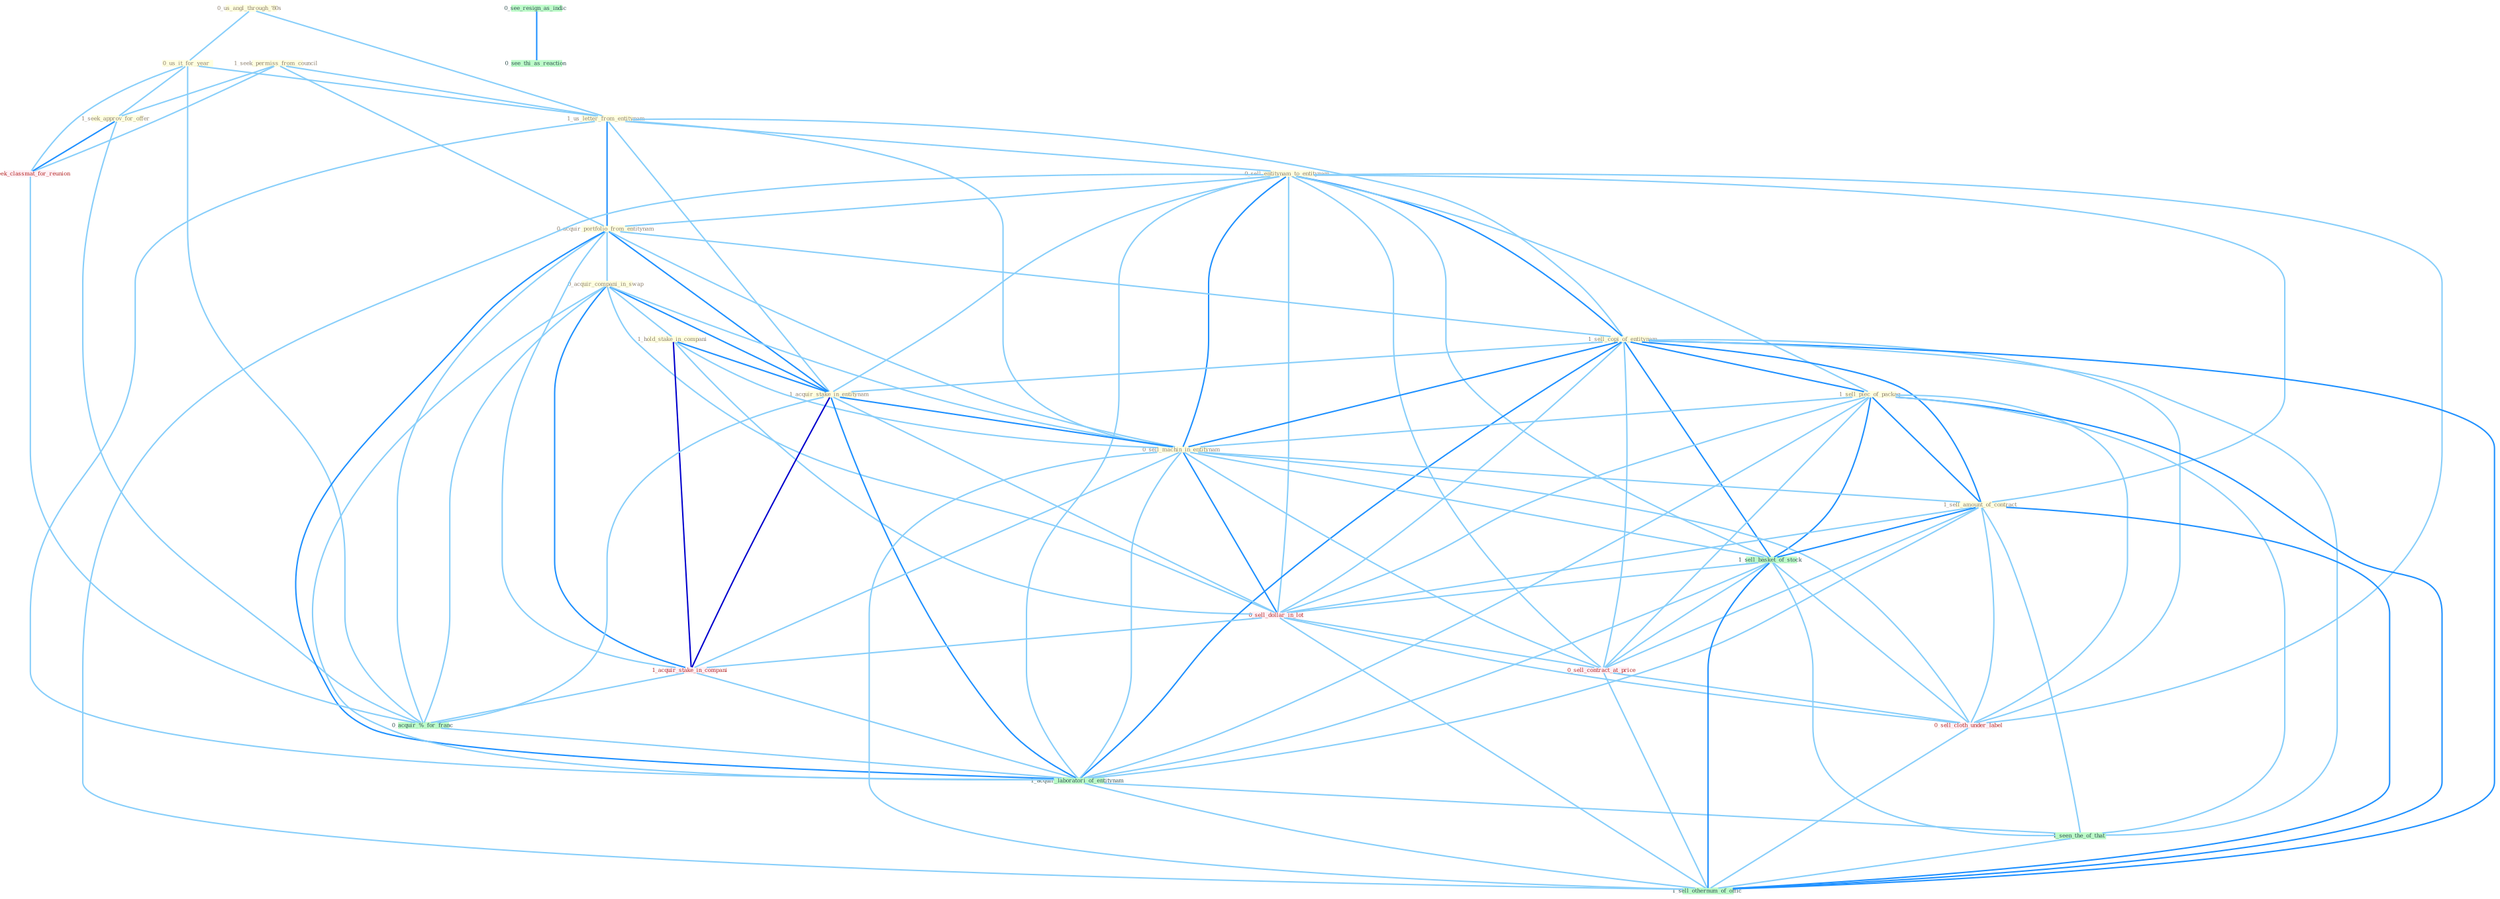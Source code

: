 Graph G{ 
    node
    [shape=polygon,style=filled,width=.5,height=.06,color="#BDFCC9",fixedsize=true,fontsize=4,
    fontcolor="#2f4f4f"];
    {node
    [color="#ffffe0", fontcolor="#8b7d6b"] "0_us_angl_through_'80s " "1_seek_permiss_from_council " "0_us_it_for_year " "1_seek_approv_for_offer " "1_us_letter_from_entitynam " "0_sell_entitynam_to_entitynam " "0_acquir_portfolio_from_entitynam " "0_acquir_compani_in_swap " "1_hold_stake_in_compani " "1_sell_copi_of_entitynam " "1_acquir_stake_in_entitynam " "1_sell_piec_of_packag " "0_sell_machin_in_entitynam " "1_sell_amount_of_contract "}
{node [color="#fff0f5", fontcolor="#b22222"] "0_seek_classmat_for_reunion " "0_sell_dollar_in_lot " "1_acquir_stake_in_compani " "0_sell_contract_at_price " "0_sell_cloth_under_label "}
edge [color="#B0E2FF"];

	"0_us_angl_through_'80s " -- "0_us_it_for_year " [w="1", color="#87cefa" ];
	"0_us_angl_through_'80s " -- "1_us_letter_from_entitynam " [w="1", color="#87cefa" ];
	"1_seek_permiss_from_council " -- "1_seek_approv_for_offer " [w="1", color="#87cefa" ];
	"1_seek_permiss_from_council " -- "1_us_letter_from_entitynam " [w="1", color="#87cefa" ];
	"1_seek_permiss_from_council " -- "0_acquir_portfolio_from_entitynam " [w="1", color="#87cefa" ];
	"1_seek_permiss_from_council " -- "0_seek_classmat_for_reunion " [w="1", color="#87cefa" ];
	"0_us_it_for_year " -- "1_seek_approv_for_offer " [w="1", color="#87cefa" ];
	"0_us_it_for_year " -- "1_us_letter_from_entitynam " [w="1", color="#87cefa" ];
	"0_us_it_for_year " -- "0_seek_classmat_for_reunion " [w="1", color="#87cefa" ];
	"0_us_it_for_year " -- "0_acquir_%_for_franc " [w="1", color="#87cefa" ];
	"1_seek_approv_for_offer " -- "0_seek_classmat_for_reunion " [w="2", color="#1e90ff" , len=0.8];
	"1_seek_approv_for_offer " -- "0_acquir_%_for_franc " [w="1", color="#87cefa" ];
	"1_us_letter_from_entitynam " -- "0_sell_entitynam_to_entitynam " [w="1", color="#87cefa" ];
	"1_us_letter_from_entitynam " -- "0_acquir_portfolio_from_entitynam " [w="2", color="#1e90ff" , len=0.8];
	"1_us_letter_from_entitynam " -- "1_sell_copi_of_entitynam " [w="1", color="#87cefa" ];
	"1_us_letter_from_entitynam " -- "1_acquir_stake_in_entitynam " [w="1", color="#87cefa" ];
	"1_us_letter_from_entitynam " -- "0_sell_machin_in_entitynam " [w="1", color="#87cefa" ];
	"1_us_letter_from_entitynam " -- "1_acquir_laboratori_of_entitynam " [w="1", color="#87cefa" ];
	"0_sell_entitynam_to_entitynam " -- "0_acquir_portfolio_from_entitynam " [w="1", color="#87cefa" ];
	"0_sell_entitynam_to_entitynam " -- "1_sell_copi_of_entitynam " [w="2", color="#1e90ff" , len=0.8];
	"0_sell_entitynam_to_entitynam " -- "1_acquir_stake_in_entitynam " [w="1", color="#87cefa" ];
	"0_sell_entitynam_to_entitynam " -- "1_sell_piec_of_packag " [w="1", color="#87cefa" ];
	"0_sell_entitynam_to_entitynam " -- "0_sell_machin_in_entitynam " [w="2", color="#1e90ff" , len=0.8];
	"0_sell_entitynam_to_entitynam " -- "1_sell_amount_of_contract " [w="1", color="#87cefa" ];
	"0_sell_entitynam_to_entitynam " -- "1_sell_basket_of_stock " [w="1", color="#87cefa" ];
	"0_sell_entitynam_to_entitynam " -- "0_sell_dollar_in_lot " [w="1", color="#87cefa" ];
	"0_sell_entitynam_to_entitynam " -- "0_sell_contract_at_price " [w="1", color="#87cefa" ];
	"0_sell_entitynam_to_entitynam " -- "1_acquir_laboratori_of_entitynam " [w="1", color="#87cefa" ];
	"0_sell_entitynam_to_entitynam " -- "0_sell_cloth_under_label " [w="1", color="#87cefa" ];
	"0_sell_entitynam_to_entitynam " -- "1_sell_othernum_of_offic " [w="1", color="#87cefa" ];
	"0_acquir_portfolio_from_entitynam " -- "0_acquir_compani_in_swap " [w="1", color="#87cefa" ];
	"0_acquir_portfolio_from_entitynam " -- "1_sell_copi_of_entitynam " [w="1", color="#87cefa" ];
	"0_acquir_portfolio_from_entitynam " -- "1_acquir_stake_in_entitynam " [w="2", color="#1e90ff" , len=0.8];
	"0_acquir_portfolio_from_entitynam " -- "0_sell_machin_in_entitynam " [w="1", color="#87cefa" ];
	"0_acquir_portfolio_from_entitynam " -- "1_acquir_stake_in_compani " [w="1", color="#87cefa" ];
	"0_acquir_portfolio_from_entitynam " -- "0_acquir_%_for_franc " [w="1", color="#87cefa" ];
	"0_acquir_portfolio_from_entitynam " -- "1_acquir_laboratori_of_entitynam " [w="2", color="#1e90ff" , len=0.8];
	"0_acquir_compani_in_swap " -- "1_hold_stake_in_compani " [w="1", color="#87cefa" ];
	"0_acquir_compani_in_swap " -- "1_acquir_stake_in_entitynam " [w="2", color="#1e90ff" , len=0.8];
	"0_acquir_compani_in_swap " -- "0_sell_machin_in_entitynam " [w="1", color="#87cefa" ];
	"0_acquir_compani_in_swap " -- "0_sell_dollar_in_lot " [w="1", color="#87cefa" ];
	"0_acquir_compani_in_swap " -- "1_acquir_stake_in_compani " [w="2", color="#1e90ff" , len=0.8];
	"0_acquir_compani_in_swap " -- "0_acquir_%_for_franc " [w="1", color="#87cefa" ];
	"0_acquir_compani_in_swap " -- "1_acquir_laboratori_of_entitynam " [w="1", color="#87cefa" ];
	"1_hold_stake_in_compani " -- "1_acquir_stake_in_entitynam " [w="2", color="#1e90ff" , len=0.8];
	"1_hold_stake_in_compani " -- "0_sell_machin_in_entitynam " [w="1", color="#87cefa" ];
	"1_hold_stake_in_compani " -- "0_sell_dollar_in_lot " [w="1", color="#87cefa" ];
	"1_hold_stake_in_compani " -- "1_acquir_stake_in_compani " [w="3", color="#0000cd" , len=0.6];
	"1_sell_copi_of_entitynam " -- "1_acquir_stake_in_entitynam " [w="1", color="#87cefa" ];
	"1_sell_copi_of_entitynam " -- "1_sell_piec_of_packag " [w="2", color="#1e90ff" , len=0.8];
	"1_sell_copi_of_entitynam " -- "0_sell_machin_in_entitynam " [w="2", color="#1e90ff" , len=0.8];
	"1_sell_copi_of_entitynam " -- "1_sell_amount_of_contract " [w="2", color="#1e90ff" , len=0.8];
	"1_sell_copi_of_entitynam " -- "1_sell_basket_of_stock " [w="2", color="#1e90ff" , len=0.8];
	"1_sell_copi_of_entitynam " -- "0_sell_dollar_in_lot " [w="1", color="#87cefa" ];
	"1_sell_copi_of_entitynam " -- "0_sell_contract_at_price " [w="1", color="#87cefa" ];
	"1_sell_copi_of_entitynam " -- "1_acquir_laboratori_of_entitynam " [w="2", color="#1e90ff" , len=0.8];
	"1_sell_copi_of_entitynam " -- "0_sell_cloth_under_label " [w="1", color="#87cefa" ];
	"1_sell_copi_of_entitynam " -- "1_seen_the_of_that " [w="1", color="#87cefa" ];
	"1_sell_copi_of_entitynam " -- "1_sell_othernum_of_offic " [w="2", color="#1e90ff" , len=0.8];
	"1_acquir_stake_in_entitynam " -- "0_sell_machin_in_entitynam " [w="2", color="#1e90ff" , len=0.8];
	"1_acquir_stake_in_entitynam " -- "0_sell_dollar_in_lot " [w="1", color="#87cefa" ];
	"1_acquir_stake_in_entitynam " -- "1_acquir_stake_in_compani " [w="3", color="#0000cd" , len=0.6];
	"1_acquir_stake_in_entitynam " -- "0_acquir_%_for_franc " [w="1", color="#87cefa" ];
	"1_acquir_stake_in_entitynam " -- "1_acquir_laboratori_of_entitynam " [w="2", color="#1e90ff" , len=0.8];
	"1_sell_piec_of_packag " -- "0_sell_machin_in_entitynam " [w="1", color="#87cefa" ];
	"1_sell_piec_of_packag " -- "1_sell_amount_of_contract " [w="2", color="#1e90ff" , len=0.8];
	"1_sell_piec_of_packag " -- "1_sell_basket_of_stock " [w="2", color="#1e90ff" , len=0.8];
	"1_sell_piec_of_packag " -- "0_sell_dollar_in_lot " [w="1", color="#87cefa" ];
	"1_sell_piec_of_packag " -- "0_sell_contract_at_price " [w="1", color="#87cefa" ];
	"1_sell_piec_of_packag " -- "1_acquir_laboratori_of_entitynam " [w="1", color="#87cefa" ];
	"1_sell_piec_of_packag " -- "0_sell_cloth_under_label " [w="1", color="#87cefa" ];
	"1_sell_piec_of_packag " -- "1_seen_the_of_that " [w="1", color="#87cefa" ];
	"1_sell_piec_of_packag " -- "1_sell_othernum_of_offic " [w="2", color="#1e90ff" , len=0.8];
	"0_sell_machin_in_entitynam " -- "1_sell_amount_of_contract " [w="1", color="#87cefa" ];
	"0_sell_machin_in_entitynam " -- "1_sell_basket_of_stock " [w="1", color="#87cefa" ];
	"0_sell_machin_in_entitynam " -- "0_sell_dollar_in_lot " [w="2", color="#1e90ff" , len=0.8];
	"0_sell_machin_in_entitynam " -- "1_acquir_stake_in_compani " [w="1", color="#87cefa" ];
	"0_sell_machin_in_entitynam " -- "0_sell_contract_at_price " [w="1", color="#87cefa" ];
	"0_sell_machin_in_entitynam " -- "1_acquir_laboratori_of_entitynam " [w="1", color="#87cefa" ];
	"0_sell_machin_in_entitynam " -- "0_sell_cloth_under_label " [w="1", color="#87cefa" ];
	"0_sell_machin_in_entitynam " -- "1_sell_othernum_of_offic " [w="1", color="#87cefa" ];
	"1_sell_amount_of_contract " -- "1_sell_basket_of_stock " [w="2", color="#1e90ff" , len=0.8];
	"1_sell_amount_of_contract " -- "0_sell_dollar_in_lot " [w="1", color="#87cefa" ];
	"1_sell_amount_of_contract " -- "0_sell_contract_at_price " [w="1", color="#87cefa" ];
	"1_sell_amount_of_contract " -- "1_acquir_laboratori_of_entitynam " [w="1", color="#87cefa" ];
	"1_sell_amount_of_contract " -- "0_sell_cloth_under_label " [w="1", color="#87cefa" ];
	"1_sell_amount_of_contract " -- "1_seen_the_of_that " [w="1", color="#87cefa" ];
	"1_sell_amount_of_contract " -- "1_sell_othernum_of_offic " [w="2", color="#1e90ff" , len=0.8];
	"0_seek_classmat_for_reunion " -- "0_acquir_%_for_franc " [w="1", color="#87cefa" ];
	"1_sell_basket_of_stock " -- "0_sell_dollar_in_lot " [w="1", color="#87cefa" ];
	"1_sell_basket_of_stock " -- "0_sell_contract_at_price " [w="1", color="#87cefa" ];
	"1_sell_basket_of_stock " -- "1_acquir_laboratori_of_entitynam " [w="1", color="#87cefa" ];
	"1_sell_basket_of_stock " -- "0_sell_cloth_under_label " [w="1", color="#87cefa" ];
	"1_sell_basket_of_stock " -- "1_seen_the_of_that " [w="1", color="#87cefa" ];
	"1_sell_basket_of_stock " -- "1_sell_othernum_of_offic " [w="2", color="#1e90ff" , len=0.8];
	"0_sell_dollar_in_lot " -- "1_acquir_stake_in_compani " [w="1", color="#87cefa" ];
	"0_sell_dollar_in_lot " -- "0_sell_contract_at_price " [w="1", color="#87cefa" ];
	"0_sell_dollar_in_lot " -- "0_sell_cloth_under_label " [w="1", color="#87cefa" ];
	"0_sell_dollar_in_lot " -- "1_sell_othernum_of_offic " [w="1", color="#87cefa" ];
	"0_see_resign_as_indic " -- "0_see_thi_as_reaction " [w="2", color="#1e90ff" , len=0.8];
	"1_acquir_stake_in_compani " -- "0_acquir_%_for_franc " [w="1", color="#87cefa" ];
	"1_acquir_stake_in_compani " -- "1_acquir_laboratori_of_entitynam " [w="1", color="#87cefa" ];
	"0_acquir_%_for_franc " -- "1_acquir_laboratori_of_entitynam " [w="1", color="#87cefa" ];
	"0_sell_contract_at_price " -- "0_sell_cloth_under_label " [w="1", color="#87cefa" ];
	"0_sell_contract_at_price " -- "1_sell_othernum_of_offic " [w="1", color="#87cefa" ];
	"1_acquir_laboratori_of_entitynam " -- "1_seen_the_of_that " [w="1", color="#87cefa" ];
	"1_acquir_laboratori_of_entitynam " -- "1_sell_othernum_of_offic " [w="1", color="#87cefa" ];
	"0_sell_cloth_under_label " -- "1_sell_othernum_of_offic " [w="1", color="#87cefa" ];
	"1_seen_the_of_that " -- "1_sell_othernum_of_offic " [w="1", color="#87cefa" ];
}